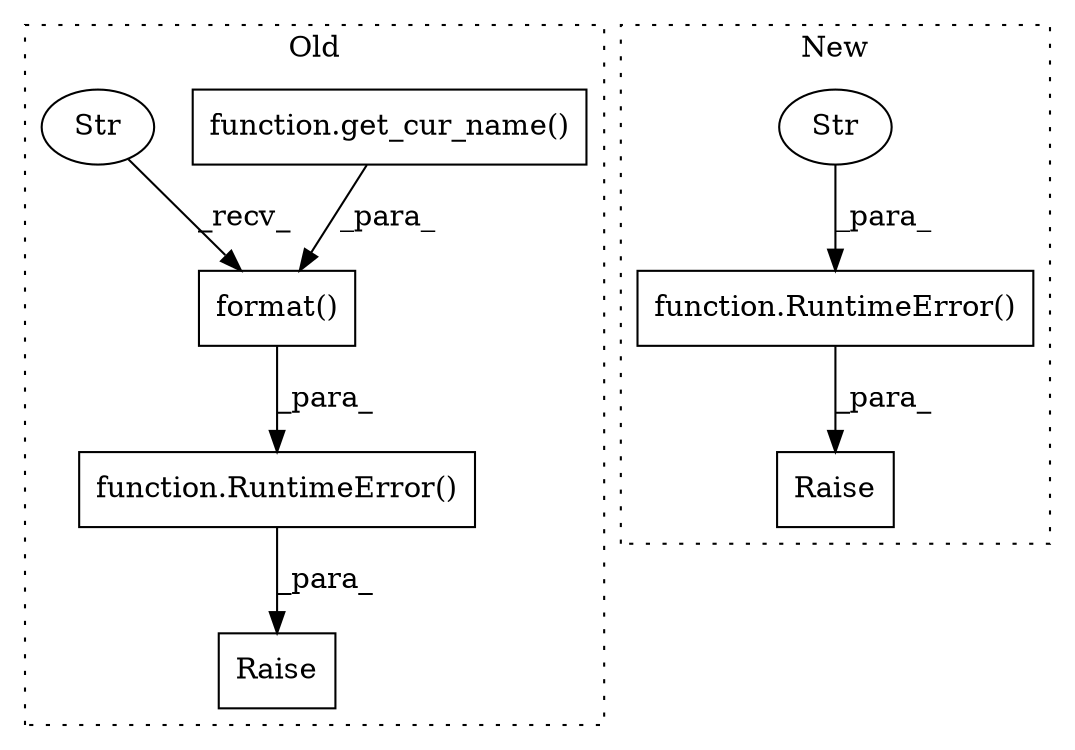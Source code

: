 digraph G {
subgraph cluster0 {
1 [label="function.get_cur_name()" a="75" s="25248" l="14" shape="box"];
4 [label="Raise" a="91" s="25057" l="6" shape="box"];
6 [label="format()" a="75" s="25093,25262" l="133,18" shape="box"];
7 [label="Str" a="66" s="25093" l="45" shape="ellipse"];
8 [label="function.RuntimeError()" a="75" s="25063,25280" l="30,14" shape="box"];
label = "Old";
style="dotted";
}
subgraph cluster1 {
2 [label="function.RuntimeError()" a="75" s="24882,25070" l="30,14" shape="box"];
3 [label="Str" a="66" s="24912" l="158" shape="ellipse"];
5 [label="Raise" a="91" s="24876" l="6" shape="box"];
label = "New";
style="dotted";
}
1 -> 6 [label="_para_"];
2 -> 5 [label="_para_"];
3 -> 2 [label="_para_"];
6 -> 8 [label="_para_"];
7 -> 6 [label="_recv_"];
8 -> 4 [label="_para_"];
}
